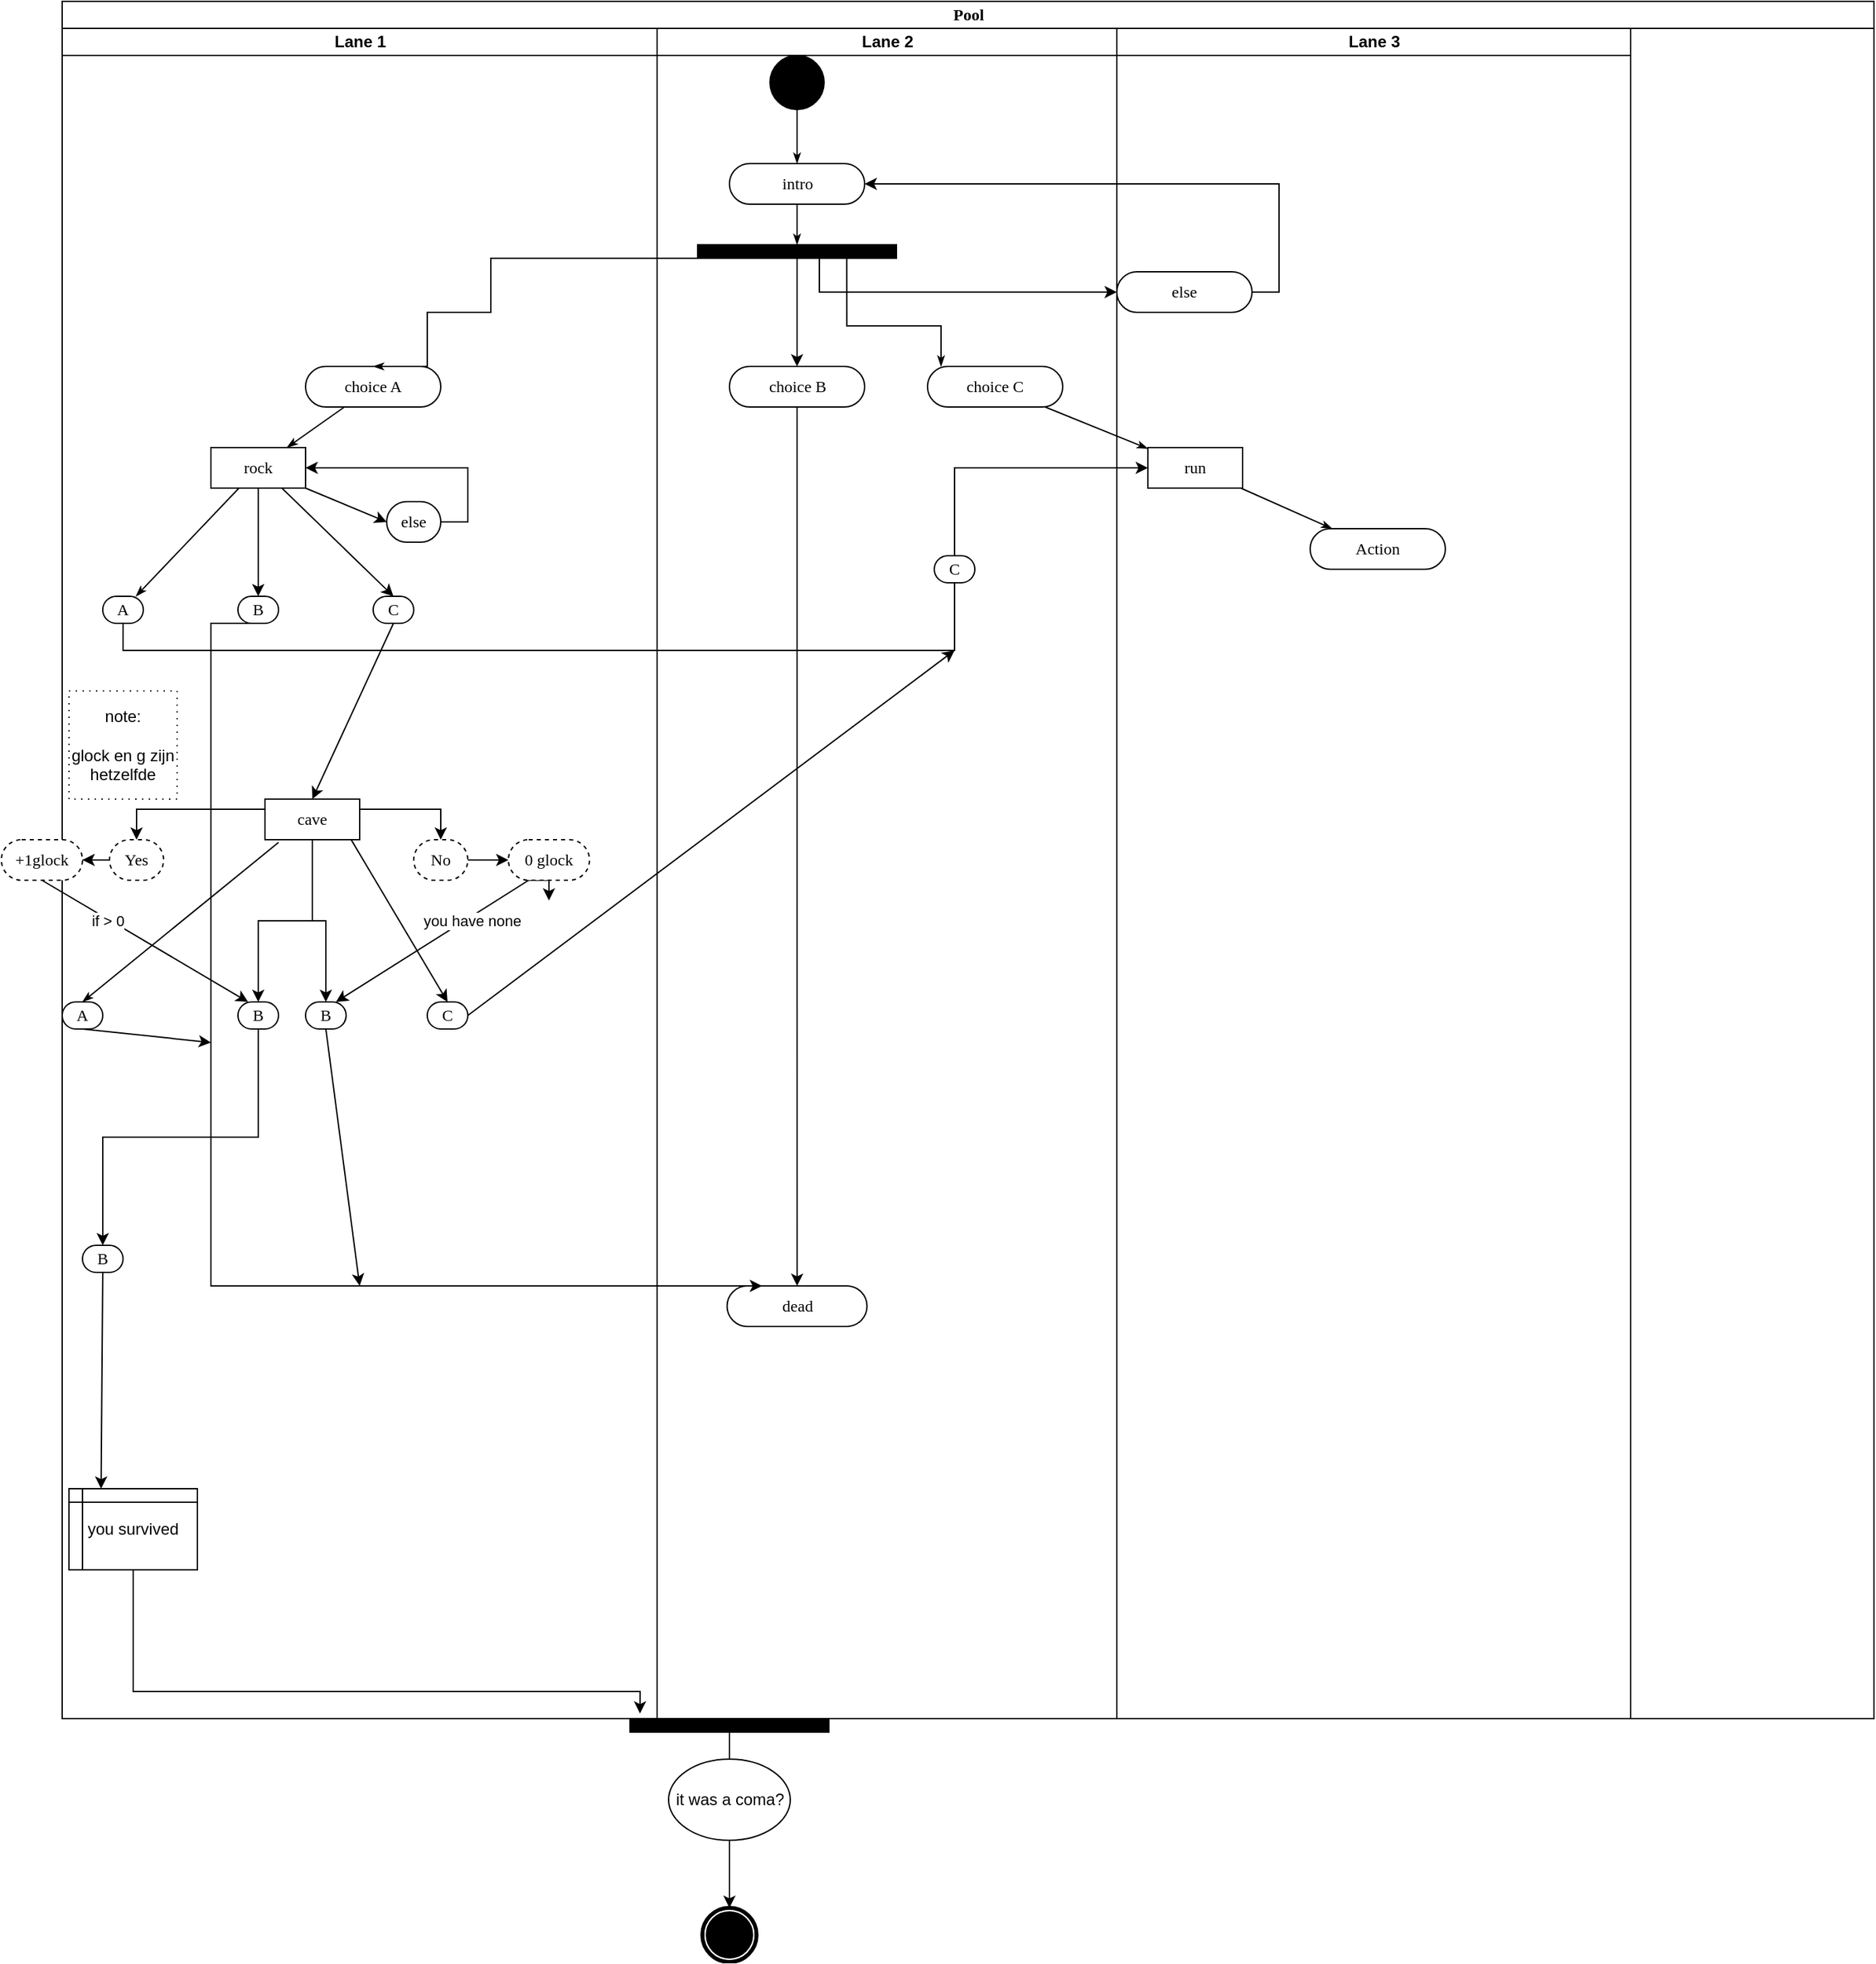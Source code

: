 <mxfile version="20.5.1" type="github">
  <diagram name="Page-1" id="0783ab3e-0a74-02c8-0abd-f7b4e66b4bec">
    <mxGraphModel dx="1919" dy="783" grid="1" gridSize="10" guides="1" tooltips="1" connect="1" arrows="1" fold="1" page="1" pageScale="1" pageWidth="850" pageHeight="1100" background="none" math="0" shadow="0">
      <root>
        <mxCell id="0" />
        <mxCell id="1" parent="0" />
        <mxCell id="1c1d494c118603dd-1" value="Pool" style="swimlane;html=1;childLayout=stackLayout;startSize=20;rounded=0;shadow=0;comic=0;labelBackgroundColor=none;strokeWidth=1;fontFamily=Verdana;fontSize=12;align=center;" parent="1" vertex="1">
          <mxGeometry x="-500" y="20" width="1340" height="1270" as="geometry" />
        </mxCell>
        <mxCell id="1c1d494c118603dd-2" value="Lane 1" style="swimlane;html=1;startSize=20;" parent="1c1d494c118603dd-1" vertex="1">
          <mxGeometry y="20" width="440" height="1250" as="geometry" />
        </mxCell>
        <mxCell id="1c1d494c118603dd-7" value="A" style="rounded=1;whiteSpace=wrap;html=1;shadow=0;comic=0;labelBackgroundColor=none;strokeWidth=1;fontFamily=Verdana;fontSize=12;align=center;arcSize=50;" parent="1c1d494c118603dd-2" vertex="1">
          <mxGeometry x="30" y="420" width="30" height="20" as="geometry" />
        </mxCell>
        <mxCell id="1c1d494c118603dd-35" style="edgeStyle=none;rounded=0;html=1;labelBackgroundColor=none;startArrow=none;startFill=0;startSize=5;endArrow=classicThin;endFill=1;endSize=5;jettySize=auto;orthogonalLoop=1;strokeWidth=1;fontFamily=Verdana;fontSize=12" parent="1c1d494c118603dd-2" source="1c1d494c118603dd-10" target="1c1d494c118603dd-7" edge="1">
          <mxGeometry relative="1" as="geometry" />
        </mxCell>
        <mxCell id="5KNi4qouuiM3pBmb8lXh-45" style="edgeStyle=orthogonalEdgeStyle;rounded=0;orthogonalLoop=1;jettySize=auto;html=1;exitX=0.5;exitY=1;exitDx=0;exitDy=0;entryX=0.5;entryY=0;entryDx=0;entryDy=0;" edge="1" parent="1c1d494c118603dd-2" source="1c1d494c118603dd-10" target="5KNi4qouuiM3pBmb8lXh-16">
          <mxGeometry relative="1" as="geometry" />
        </mxCell>
        <mxCell id="1c1d494c118603dd-10" value="rock" style="rounded=0;whiteSpace=wrap;html=1;shadow=0;comic=0;labelBackgroundColor=none;strokeWidth=1;fontFamily=Verdana;fontSize=12;align=center;arcSize=50;" parent="1c1d494c118603dd-2" vertex="1">
          <mxGeometry x="110" y="310" width="70" height="30" as="geometry" />
        </mxCell>
        <mxCell id="1c1d494c118603dd-6" value="choice A" style="rounded=1;whiteSpace=wrap;html=1;shadow=0;comic=0;labelBackgroundColor=none;strokeWidth=1;fontFamily=Verdana;fontSize=12;align=center;arcSize=50;" parent="1c1d494c118603dd-2" vertex="1">
          <mxGeometry x="180" y="250" width="100" height="30" as="geometry" />
        </mxCell>
        <mxCell id="1c1d494c118603dd-34" style="edgeStyle=none;rounded=0;html=1;labelBackgroundColor=none;startArrow=none;startFill=0;startSize=5;endArrow=classicThin;endFill=1;endSize=5;jettySize=auto;orthogonalLoop=1;strokeWidth=1;fontFamily=Verdana;fontSize=12" parent="1c1d494c118603dd-2" source="1c1d494c118603dd-6" target="1c1d494c118603dd-10" edge="1">
          <mxGeometry relative="1" as="geometry" />
        </mxCell>
        <mxCell id="5KNi4qouuiM3pBmb8lXh-16" value="B" style="rounded=1;whiteSpace=wrap;html=1;shadow=0;comic=0;labelBackgroundColor=none;strokeWidth=1;fontFamily=Verdana;fontSize=12;align=center;arcSize=50;" vertex="1" parent="1c1d494c118603dd-2">
          <mxGeometry x="130" y="420" width="30" height="20" as="geometry" />
        </mxCell>
        <mxCell id="5KNi4qouuiM3pBmb8lXh-17" value="C" style="rounded=1;whiteSpace=wrap;html=1;shadow=0;comic=0;labelBackgroundColor=none;strokeWidth=1;fontFamily=Verdana;fontSize=12;align=center;arcSize=50;" vertex="1" parent="1c1d494c118603dd-2">
          <mxGeometry x="230" y="420" width="30" height="20" as="geometry" />
        </mxCell>
        <mxCell id="5KNi4qouuiM3pBmb8lXh-48" value="" style="endArrow=classic;html=1;rounded=0;exitX=0.75;exitY=1;exitDx=0;exitDy=0;entryX=0.5;entryY=0;entryDx=0;entryDy=0;" edge="1" parent="1c1d494c118603dd-2" source="1c1d494c118603dd-10" target="5KNi4qouuiM3pBmb8lXh-17">
          <mxGeometry width="50" height="50" relative="1" as="geometry">
            <mxPoint x="200" y="390" as="sourcePoint" />
            <mxPoint x="250" y="340" as="targetPoint" />
          </mxGeometry>
        </mxCell>
        <mxCell id="5KNi4qouuiM3pBmb8lXh-74" style="edgeStyle=orthogonalEdgeStyle;rounded=0;orthogonalLoop=1;jettySize=auto;html=1;exitX=1;exitY=0.25;exitDx=0;exitDy=0;entryX=0.5;entryY=0;entryDx=0;entryDy=0;" edge="1" parent="1c1d494c118603dd-2" source="5KNi4qouuiM3pBmb8lXh-51" target="5KNi4qouuiM3pBmb8lXh-61">
          <mxGeometry relative="1" as="geometry" />
        </mxCell>
        <mxCell id="5KNi4qouuiM3pBmb8lXh-75" style="edgeStyle=orthogonalEdgeStyle;rounded=0;orthogonalLoop=1;jettySize=auto;html=1;exitX=0;exitY=0.25;exitDx=0;exitDy=0;entryX=0.5;entryY=0;entryDx=0;entryDy=0;" edge="1" parent="1c1d494c118603dd-2" source="5KNi4qouuiM3pBmb8lXh-51" target="5KNi4qouuiM3pBmb8lXh-60">
          <mxGeometry relative="1" as="geometry" />
        </mxCell>
        <mxCell id="5KNi4qouuiM3pBmb8lXh-80" style="edgeStyle=orthogonalEdgeStyle;rounded=0;orthogonalLoop=1;jettySize=auto;html=1;exitX=0.5;exitY=1;exitDx=0;exitDy=0;entryX=0.5;entryY=0;entryDx=0;entryDy=0;" edge="1" parent="1c1d494c118603dd-2" source="5KNi4qouuiM3pBmb8lXh-51" target="5KNi4qouuiM3pBmb8lXh-77">
          <mxGeometry relative="1" as="geometry" />
        </mxCell>
        <mxCell id="5KNi4qouuiM3pBmb8lXh-97" style="edgeStyle=orthogonalEdgeStyle;rounded=0;orthogonalLoop=1;jettySize=auto;html=1;exitX=0.5;exitY=1;exitDx=0;exitDy=0;entryX=0.5;entryY=0;entryDx=0;entryDy=0;" edge="1" parent="1c1d494c118603dd-2" source="5KNi4qouuiM3pBmb8lXh-51" target="5KNi4qouuiM3pBmb8lXh-95">
          <mxGeometry relative="1" as="geometry" />
        </mxCell>
        <mxCell id="5KNi4qouuiM3pBmb8lXh-51" value="cave" style="rounded=0;whiteSpace=wrap;html=1;shadow=0;comic=0;labelBackgroundColor=none;strokeWidth=1;fontFamily=Verdana;fontSize=12;align=center;arcSize=50;" vertex="1" parent="1c1d494c118603dd-2">
          <mxGeometry x="150" y="570" width="70" height="30" as="geometry" />
        </mxCell>
        <mxCell id="5KNi4qouuiM3pBmb8lXh-58" style="edgeStyle=orthogonalEdgeStyle;rounded=0;orthogonalLoop=1;jettySize=auto;html=1;exitX=1;exitY=0.5;exitDx=0;exitDy=0;entryX=1;entryY=0.5;entryDx=0;entryDy=0;" edge="1" parent="1c1d494c118603dd-2" source="5KNi4qouuiM3pBmb8lXh-53" target="1c1d494c118603dd-10">
          <mxGeometry relative="1" as="geometry" />
        </mxCell>
        <mxCell id="5KNi4qouuiM3pBmb8lXh-53" value="else" style="rounded=1;whiteSpace=wrap;html=1;shadow=0;comic=0;labelBackgroundColor=none;strokeWidth=1;fontFamily=Verdana;fontSize=12;align=center;arcSize=50;" vertex="1" parent="1c1d494c118603dd-2">
          <mxGeometry x="240" y="350" width="40" height="30" as="geometry" />
        </mxCell>
        <mxCell id="5KNi4qouuiM3pBmb8lXh-57" value="" style="endArrow=classic;html=1;rounded=0;exitX=1;exitY=1;exitDx=0;exitDy=0;entryX=0;entryY=0.5;entryDx=0;entryDy=0;" edge="1" parent="1c1d494c118603dd-2" source="1c1d494c118603dd-10" target="5KNi4qouuiM3pBmb8lXh-53">
          <mxGeometry width="50" height="50" relative="1" as="geometry">
            <mxPoint x="400" y="490" as="sourcePoint" />
            <mxPoint x="450" y="440" as="targetPoint" />
          </mxGeometry>
        </mxCell>
        <mxCell id="5KNi4qouuiM3pBmb8lXh-69" style="edgeStyle=orthogonalEdgeStyle;rounded=0;orthogonalLoop=1;jettySize=auto;html=1;" edge="1" parent="1c1d494c118603dd-2" source="5KNi4qouuiM3pBmb8lXh-60" target="5KNi4qouuiM3pBmb8lXh-68">
          <mxGeometry relative="1" as="geometry" />
        </mxCell>
        <mxCell id="5KNi4qouuiM3pBmb8lXh-60" value="Yes" style="rounded=1;whiteSpace=wrap;html=1;shadow=0;comic=0;labelBackgroundColor=none;strokeWidth=1;fontFamily=Verdana;fontSize=12;align=center;arcSize=50;fillStyle=auto;dashed=1;" vertex="1" parent="1c1d494c118603dd-2">
          <mxGeometry x="35" y="600" width="40" height="30" as="geometry" />
        </mxCell>
        <mxCell id="5KNi4qouuiM3pBmb8lXh-71" value="" style="edgeStyle=orthogonalEdgeStyle;rounded=0;orthogonalLoop=1;jettySize=auto;html=1;" edge="1" parent="1c1d494c118603dd-2" source="5KNi4qouuiM3pBmb8lXh-61" target="5KNi4qouuiM3pBmb8lXh-70">
          <mxGeometry relative="1" as="geometry" />
        </mxCell>
        <mxCell id="5KNi4qouuiM3pBmb8lXh-61" value="No" style="rounded=1;whiteSpace=wrap;html=1;shadow=0;comic=0;labelBackgroundColor=none;strokeWidth=1;fontFamily=Verdana;fontSize=12;align=center;arcSize=50;dashed=1;" vertex="1" parent="1c1d494c118603dd-2">
          <mxGeometry x="260" y="600" width="40" height="30" as="geometry" />
        </mxCell>
        <mxCell id="5KNi4qouuiM3pBmb8lXh-67" value="" style="endArrow=classic;html=1;rounded=0;entryX=0.5;entryY=0;entryDx=0;entryDy=0;exitX=0.5;exitY=1;exitDx=0;exitDy=0;" edge="1" parent="1c1d494c118603dd-2" source="5KNi4qouuiM3pBmb8lXh-17" target="5KNi4qouuiM3pBmb8lXh-51">
          <mxGeometry width="50" height="50" relative="1" as="geometry">
            <mxPoint x="230" y="520" as="sourcePoint" />
            <mxPoint x="280" y="470" as="targetPoint" />
          </mxGeometry>
        </mxCell>
        <mxCell id="5KNi4qouuiM3pBmb8lXh-68" value="+1glock" style="rounded=1;whiteSpace=wrap;html=1;shadow=0;comic=0;labelBackgroundColor=none;strokeWidth=1;fontFamily=Verdana;fontSize=12;align=center;arcSize=50;fillStyle=auto;dashed=1;" vertex="1" parent="1c1d494c118603dd-2">
          <mxGeometry x="-45" y="600" width="60" height="30" as="geometry" />
        </mxCell>
        <mxCell id="5KNi4qouuiM3pBmb8lXh-94" style="edgeStyle=orthogonalEdgeStyle;rounded=0;orthogonalLoop=1;jettySize=auto;html=1;exitX=0.25;exitY=1;exitDx=0;exitDy=0;" edge="1" parent="1c1d494c118603dd-2" source="5KNi4qouuiM3pBmb8lXh-70">
          <mxGeometry relative="1" as="geometry">
            <mxPoint x="360" y="645" as="targetPoint" />
          </mxGeometry>
        </mxCell>
        <mxCell id="5KNi4qouuiM3pBmb8lXh-70" value="0 glock" style="rounded=1;whiteSpace=wrap;html=1;shadow=0;comic=0;labelBackgroundColor=none;strokeWidth=1;fontFamily=Verdana;fontSize=12;align=center;arcSize=50;dashed=1;" vertex="1" parent="1c1d494c118603dd-2">
          <mxGeometry x="330" y="600" width="60" height="30" as="geometry" />
        </mxCell>
        <mxCell id="5KNi4qouuiM3pBmb8lXh-76" value="A" style="rounded=1;whiteSpace=wrap;html=1;shadow=0;comic=0;labelBackgroundColor=none;strokeWidth=1;fontFamily=Verdana;fontSize=12;align=center;arcSize=50;" vertex="1" parent="1c1d494c118603dd-2">
          <mxGeometry y="720" width="30" height="20" as="geometry" />
        </mxCell>
        <mxCell id="5KNi4qouuiM3pBmb8lXh-104" style="edgeStyle=orthogonalEdgeStyle;rounded=0;orthogonalLoop=1;jettySize=auto;html=1;exitX=0.5;exitY=1;exitDx=0;exitDy=0;" edge="1" parent="1c1d494c118603dd-2" source="5KNi4qouuiM3pBmb8lXh-77" target="5KNi4qouuiM3pBmb8lXh-103">
          <mxGeometry relative="1" as="geometry" />
        </mxCell>
        <mxCell id="5KNi4qouuiM3pBmb8lXh-77" value="B" style="rounded=1;whiteSpace=wrap;html=1;shadow=0;comic=0;labelBackgroundColor=none;strokeWidth=1;fontFamily=Verdana;fontSize=12;align=center;arcSize=50;" vertex="1" parent="1c1d494c118603dd-2">
          <mxGeometry x="130" y="720" width="30" height="20" as="geometry" />
        </mxCell>
        <mxCell id="5KNi4qouuiM3pBmb8lXh-78" value="C" style="rounded=1;whiteSpace=wrap;html=1;shadow=0;comic=0;labelBackgroundColor=none;strokeWidth=1;fontFamily=Verdana;fontSize=12;align=center;arcSize=50;" vertex="1" parent="1c1d494c118603dd-2">
          <mxGeometry x="270" y="720" width="30" height="20" as="geometry" />
        </mxCell>
        <mxCell id="5KNi4qouuiM3pBmb8lXh-79" style="edgeStyle=none;rounded=0;html=1;labelBackgroundColor=none;startArrow=none;startFill=0;startSize=5;endArrow=classicThin;endFill=1;endSize=5;jettySize=auto;orthogonalLoop=1;strokeWidth=1;fontFamily=Verdana;fontSize=12;exitX=0.143;exitY=1.068;exitDx=0;exitDy=0;exitPerimeter=0;entryX=0.5;entryY=0;entryDx=0;entryDy=0;" edge="1" parent="1c1d494c118603dd-2" source="5KNi4qouuiM3pBmb8lXh-51" target="5KNi4qouuiM3pBmb8lXh-76">
          <mxGeometry relative="1" as="geometry">
            <mxPoint x="151.194" y="610" as="sourcePoint" />
            <mxPoint x="75.004" y="690" as="targetPoint" />
          </mxGeometry>
        </mxCell>
        <mxCell id="5KNi4qouuiM3pBmb8lXh-82" value="" style="endArrow=classic;html=1;rounded=0;exitX=0.91;exitY=0.998;exitDx=0;exitDy=0;entryX=0.5;entryY=0;entryDx=0;entryDy=0;exitPerimeter=0;" edge="1" parent="1c1d494c118603dd-2" source="5KNi4qouuiM3pBmb8lXh-51" target="5KNi4qouuiM3pBmb8lXh-78">
          <mxGeometry width="50" height="50" relative="1" as="geometry">
            <mxPoint x="203.75" y="600" as="sourcePoint" />
            <mxPoint x="286.25" y="680" as="targetPoint" />
          </mxGeometry>
        </mxCell>
        <mxCell id="5KNi4qouuiM3pBmb8lXh-85" value="note:&lt;br&gt;&lt;br&gt;glock en g zijn hetzelfde" style="whiteSpace=wrap;html=1;aspect=fixed;dashed=1;fillStyle=auto;dashPattern=1 4;" vertex="1" parent="1c1d494c118603dd-2">
          <mxGeometry x="5" y="490" width="80" height="80" as="geometry" />
        </mxCell>
        <mxCell id="5KNi4qouuiM3pBmb8lXh-90" value="" style="endArrow=classic;html=1;rounded=0;exitX=0.5;exitY=1;exitDx=0;exitDy=0;" edge="1" parent="1c1d494c118603dd-2" source="5KNi4qouuiM3pBmb8lXh-76">
          <mxGeometry width="50" height="50" relative="1" as="geometry">
            <mxPoint x="70" y="790" as="sourcePoint" />
            <mxPoint x="110" y="750" as="targetPoint" />
          </mxGeometry>
        </mxCell>
        <mxCell id="5KNi4qouuiM3pBmb8lXh-91" value="&amp;nbsp;if &amp;gt; 0" style="endArrow=classic;html=1;rounded=0;exitX=0.5;exitY=1;exitDx=0;exitDy=0;entryX=0.25;entryY=0;entryDx=0;entryDy=0;" edge="1" parent="1c1d494c118603dd-2" source="5KNi4qouuiM3pBmb8lXh-68" target="5KNi4qouuiM3pBmb8lXh-77">
          <mxGeometry x="-0.366" y="-2" width="50" height="50" relative="1" as="geometry">
            <mxPoint x="-70" y="760" as="sourcePoint" />
            <mxPoint x="-20" y="710" as="targetPoint" />
            <mxPoint as="offset" />
          </mxGeometry>
        </mxCell>
        <mxCell id="5KNi4qouuiM3pBmb8lXh-95" value="B" style="rounded=1;whiteSpace=wrap;html=1;shadow=0;comic=0;labelBackgroundColor=none;strokeWidth=1;fontFamily=Verdana;fontSize=12;align=center;arcSize=50;" vertex="1" parent="1c1d494c118603dd-2">
          <mxGeometry x="180" y="720" width="30" height="20" as="geometry" />
        </mxCell>
        <mxCell id="5KNi4qouuiM3pBmb8lXh-100" value="" style="endArrow=classic;html=1;rounded=0;exitX=0.25;exitY=1;exitDx=0;exitDy=0;entryX=0.75;entryY=0;entryDx=0;entryDy=0;" edge="1" parent="1c1d494c118603dd-2" source="5KNi4qouuiM3pBmb8lXh-70" target="5KNi4qouuiM3pBmb8lXh-95">
          <mxGeometry width="50" height="50" relative="1" as="geometry">
            <mxPoint x="260" y="700" as="sourcePoint" />
            <mxPoint x="310" y="650" as="targetPoint" />
          </mxGeometry>
        </mxCell>
        <mxCell id="5KNi4qouuiM3pBmb8lXh-101" value="you have none" style="edgeLabel;html=1;align=center;verticalAlign=middle;resizable=0;points=[];" vertex="1" connectable="0" parent="5KNi4qouuiM3pBmb8lXh-100">
          <mxGeometry x="-0.257" y="-2" relative="1" as="geometry">
            <mxPoint x="12" y="-2" as="offset" />
          </mxGeometry>
        </mxCell>
        <mxCell id="5KNi4qouuiM3pBmb8lXh-102" value="" style="endArrow=classic;html=1;rounded=0;exitX=0.5;exitY=1;exitDx=0;exitDy=0;" edge="1" parent="1c1d494c118603dd-2" source="5KNi4qouuiM3pBmb8lXh-95">
          <mxGeometry width="50" height="50" relative="1" as="geometry">
            <mxPoint x="190" y="840" as="sourcePoint" />
            <mxPoint x="220" y="930" as="targetPoint" />
          </mxGeometry>
        </mxCell>
        <mxCell id="5KNi4qouuiM3pBmb8lXh-103" value="B" style="rounded=1;whiteSpace=wrap;html=1;shadow=0;comic=0;labelBackgroundColor=none;strokeWidth=1;fontFamily=Verdana;fontSize=12;align=center;arcSize=50;fillStyle=auto;" vertex="1" parent="1c1d494c118603dd-2">
          <mxGeometry x="15" y="900" width="30" height="20" as="geometry" />
        </mxCell>
        <mxCell id="5KNi4qouuiM3pBmb8lXh-111" value="you survived" style="shape=internalStorage;whiteSpace=wrap;html=1;backgroundOutline=1;fillStyle=auto;dx=10;dy=10;" vertex="1" parent="1c1d494c118603dd-2">
          <mxGeometry x="5" y="1080" width="95" height="60" as="geometry" />
        </mxCell>
        <mxCell id="5KNi4qouuiM3pBmb8lXh-116" value="" style="endArrow=classic;html=1;rounded=0;entryX=0.25;entryY=0;entryDx=0;entryDy=0;exitX=0.5;exitY=1;exitDx=0;exitDy=0;" edge="1" parent="1c1d494c118603dd-2" source="5KNi4qouuiM3pBmb8lXh-103" target="5KNi4qouuiM3pBmb8lXh-111">
          <mxGeometry width="50" height="50" relative="1" as="geometry">
            <mxPoint x="100" y="1070" as="sourcePoint" />
            <mxPoint x="150" y="1020" as="targetPoint" />
          </mxGeometry>
        </mxCell>
        <mxCell id="1c1d494c118603dd-3" value="Lane 2" style="swimlane;html=1;startSize=20;" parent="1c1d494c118603dd-1" vertex="1">
          <mxGeometry x="440" y="20" width="340" height="1250" as="geometry" />
        </mxCell>
        <mxCell id="5KNi4qouuiM3pBmb8lXh-3" style="edgeStyle=orthogonalEdgeStyle;rounded=0;orthogonalLoop=1;jettySize=auto;html=1;exitX=0.5;exitY=0;exitDx=0;exitDy=0;entryX=0.5;entryY=0;entryDx=0;entryDy=0;" edge="1" parent="1c1d494c118603dd-3" source="60571a20871a0731-3" target="5KNi4qouuiM3pBmb8lXh-2">
          <mxGeometry relative="1" as="geometry">
            <Array as="points">
              <mxPoint x="104" y="180" />
              <mxPoint x="104" y="180" />
            </Array>
          </mxGeometry>
        </mxCell>
        <mxCell id="60571a20871a0731-3" value="" style="whiteSpace=wrap;html=1;rounded=0;shadow=0;comic=0;labelBackgroundColor=none;strokeWidth=1;fillColor=#000000;fontFamily=Verdana;fontSize=12;align=center;rotation=0;" parent="1c1d494c118603dd-3" vertex="1">
          <mxGeometry x="30" y="160" width="147" height="10" as="geometry" />
        </mxCell>
        <mxCell id="1c1d494c118603dd-5" value="choice C" style="rounded=1;whiteSpace=wrap;html=1;shadow=0;comic=0;labelBackgroundColor=none;strokeWidth=1;fontFamily=Verdana;fontSize=12;align=center;arcSize=50;" parent="1c1d494c118603dd-3" vertex="1">
          <mxGeometry x="200" y="250" width="100" height="30" as="geometry" />
        </mxCell>
        <mxCell id="1c1d494c118603dd-29" style="edgeStyle=orthogonalEdgeStyle;rounded=0;html=1;exitX=0.75;exitY=1;labelBackgroundColor=none;startArrow=none;startFill=0;startSize=5;endArrow=classicThin;endFill=1;endSize=5;jettySize=auto;orthogonalLoop=1;strokeWidth=1;fontFamily=Verdana;fontSize=12" parent="1c1d494c118603dd-3" source="60571a20871a0731-3" target="1c1d494c118603dd-5" edge="1">
          <mxGeometry relative="1" as="geometry">
            <Array as="points">
              <mxPoint x="140" y="220" />
              <mxPoint x="210" y="220" />
            </Array>
          </mxGeometry>
        </mxCell>
        <mxCell id="5KNi4qouuiM3pBmb8lXh-6" value="" style="edgeStyle=orthogonalEdgeStyle;rounded=0;orthogonalLoop=1;jettySize=auto;html=1;" edge="1" parent="1c1d494c118603dd-3" source="5KNi4qouuiM3pBmb8lXh-2" target="5KNi4qouuiM3pBmb8lXh-4">
          <mxGeometry relative="1" as="geometry" />
        </mxCell>
        <mxCell id="5KNi4qouuiM3pBmb8lXh-2" value="choice B" style="rounded=1;whiteSpace=wrap;html=1;shadow=0;comic=0;labelBackgroundColor=none;strokeWidth=1;fontFamily=Verdana;fontSize=12;align=center;arcSize=50;" vertex="1" parent="1c1d494c118603dd-3">
          <mxGeometry x="53.5" y="250" width="100" height="30" as="geometry" />
        </mxCell>
        <mxCell id="60571a20871a0731-4" value="" style="ellipse;whiteSpace=wrap;html=1;rounded=0;shadow=0;comic=0;labelBackgroundColor=none;strokeWidth=1;fillColor=#000000;fontFamily=Verdana;fontSize=12;align=center;" parent="1c1d494c118603dd-3" vertex="1">
          <mxGeometry x="83.5" y="20" width="40" height="40" as="geometry" />
        </mxCell>
        <mxCell id="60571a20871a0731-8" value="intro" style="rounded=1;whiteSpace=wrap;html=1;shadow=0;comic=0;labelBackgroundColor=none;strokeWidth=1;fontFamily=Verdana;fontSize=12;align=center;arcSize=50;" parent="1c1d494c118603dd-3" vertex="1">
          <mxGeometry x="53.5" y="100" width="100" height="30" as="geometry" />
        </mxCell>
        <mxCell id="1c1d494c118603dd-28" style="edgeStyle=orthogonalEdgeStyle;rounded=0;html=1;entryX=0.5;entryY=0;labelBackgroundColor=none;startArrow=none;startFill=0;startSize=5;endArrow=classicThin;endFill=1;endSize=5;jettySize=auto;orthogonalLoop=1;strokeWidth=1;fontFamily=Verdana;fontSize=12" parent="1c1d494c118603dd-3" source="60571a20871a0731-8" target="60571a20871a0731-3" edge="1">
          <mxGeometry relative="1" as="geometry">
            <Array as="points">
              <mxPoint x="104" y="125" />
            </Array>
          </mxGeometry>
        </mxCell>
        <mxCell id="1c1d494c118603dd-27" style="edgeStyle=orthogonalEdgeStyle;rounded=0;html=1;labelBackgroundColor=none;startArrow=none;startFill=0;startSize=5;endArrow=classicThin;endFill=1;endSize=5;jettySize=auto;orthogonalLoop=1;strokeWidth=1;fontFamily=Verdana;fontSize=12" parent="1c1d494c118603dd-3" source="60571a20871a0731-4" target="60571a20871a0731-8" edge="1">
          <mxGeometry relative="1" as="geometry" />
        </mxCell>
        <mxCell id="5KNi4qouuiM3pBmb8lXh-4" value="dead" style="whiteSpace=wrap;html=1;fontFamily=Verdana;rounded=1;shadow=0;comic=0;labelBackgroundColor=none;strokeWidth=1;arcSize=50;" vertex="1" parent="1c1d494c118603dd-3">
          <mxGeometry x="51.75" y="930" width="103.5" height="30" as="geometry" />
        </mxCell>
        <mxCell id="5KNi4qouuiM3pBmb8lXh-119" value="" style="endArrow=classic;html=1;rounded=0;exitX=1;exitY=0.5;exitDx=0;exitDy=0;" edge="1" parent="1c1d494c118603dd-3" source="5KNi4qouuiM3pBmb8lXh-78">
          <mxGeometry width="50" height="50" relative="1" as="geometry">
            <mxPoint x="50" y="660" as="sourcePoint" />
            <mxPoint x="220" y="460" as="targetPoint" />
          </mxGeometry>
        </mxCell>
        <mxCell id="1c1d494c118603dd-4" value="Lane 3" style="swimlane;html=1;startSize=20;" parent="1c1d494c118603dd-1" vertex="1">
          <mxGeometry x="780" y="20" width="380" height="1250" as="geometry" />
        </mxCell>
        <mxCell id="1c1d494c118603dd-8" value="Action" style="rounded=1;whiteSpace=wrap;html=1;shadow=0;comic=0;labelBackgroundColor=none;strokeWidth=1;fontFamily=Verdana;fontSize=12;align=center;arcSize=50;" parent="1c1d494c118603dd-4" vertex="1">
          <mxGeometry x="143" y="370" width="100" height="30" as="geometry" />
        </mxCell>
        <mxCell id="1c1d494c118603dd-37" style="edgeStyle=none;rounded=0;html=1;labelBackgroundColor=none;startArrow=none;startFill=0;startSize=5;endArrow=classicThin;endFill=1;endSize=5;jettySize=auto;orthogonalLoop=1;strokeWidth=1;fontFamily=Verdana;fontSize=12" parent="1c1d494c118603dd-4" source="1c1d494c118603dd-9" target="1c1d494c118603dd-8" edge="1">
          <mxGeometry relative="1" as="geometry" />
        </mxCell>
        <mxCell id="1c1d494c118603dd-9" value="run" style="rounded=0;whiteSpace=wrap;html=1;shadow=0;comic=0;labelBackgroundColor=none;strokeWidth=1;fontFamily=Verdana;fontSize=12;align=center;arcSize=50;" parent="1c1d494c118603dd-4" vertex="1">
          <mxGeometry x="23" y="310" width="70" height="30" as="geometry" />
        </mxCell>
        <mxCell id="5KNi4qouuiM3pBmb8lXh-13" value="else" style="rounded=1;whiteSpace=wrap;html=1;shadow=0;comic=0;labelBackgroundColor=none;strokeWidth=1;fontFamily=Verdana;fontSize=12;align=center;arcSize=50;" vertex="1" parent="1c1d494c118603dd-4">
          <mxGeometry y="180" width="100" height="30" as="geometry" />
        </mxCell>
        <mxCell id="1c1d494c118603dd-33" style="rounded=0;html=1;labelBackgroundColor=none;startArrow=none;startFill=0;startSize=5;endArrow=classicThin;endFill=1;endSize=5;jettySize=auto;orthogonalLoop=1;strokeWidth=1;fontFamily=Verdana;fontSize=12" parent="1c1d494c118603dd-1" source="1c1d494c118603dd-5" target="1c1d494c118603dd-9" edge="1">
          <mxGeometry relative="1" as="geometry" />
        </mxCell>
        <mxCell id="5KNi4qouuiM3pBmb8lXh-14" style="edgeStyle=orthogonalEdgeStyle;rounded=0;orthogonalLoop=1;jettySize=auto;html=1;exitX=1;exitY=0.75;exitDx=0;exitDy=0;entryX=0;entryY=0.5;entryDx=0;entryDy=0;" edge="1" parent="1c1d494c118603dd-1" source="60571a20871a0731-3" target="5KNi4qouuiM3pBmb8lXh-13">
          <mxGeometry relative="1" as="geometry">
            <Array as="points">
              <mxPoint x="560" y="188" />
              <mxPoint x="560" y="215" />
            </Array>
          </mxGeometry>
        </mxCell>
        <mxCell id="1c1d494c118603dd-30" style="edgeStyle=orthogonalEdgeStyle;rounded=0;html=1;exitX=0.25;exitY=1;entryX=0.5;entryY=0;labelBackgroundColor=none;startArrow=none;startFill=0;startSize=5;endArrow=classicThin;endFill=1;endSize=5;jettySize=auto;orthogonalLoop=1;strokeWidth=1;fontFamily=Verdana;fontSize=12" parent="1c1d494c118603dd-1" source="60571a20871a0731-3" target="1c1d494c118603dd-6" edge="1">
          <mxGeometry relative="1" as="geometry">
            <Array as="points">
              <mxPoint x="317" y="190" />
              <mxPoint x="317" y="230" />
              <mxPoint x="270" y="230" />
              <mxPoint x="270" y="270" />
            </Array>
          </mxGeometry>
        </mxCell>
        <mxCell id="5KNi4qouuiM3pBmb8lXh-15" style="edgeStyle=orthogonalEdgeStyle;rounded=0;orthogonalLoop=1;jettySize=auto;html=1;exitX=1;exitY=0.5;exitDx=0;exitDy=0;entryX=1;entryY=0.5;entryDx=0;entryDy=0;" edge="1" parent="1c1d494c118603dd-1" source="5KNi4qouuiM3pBmb8lXh-13" target="60571a20871a0731-8">
          <mxGeometry relative="1" as="geometry" />
        </mxCell>
        <mxCell id="5KNi4qouuiM3pBmb8lXh-49" style="edgeStyle=orthogonalEdgeStyle;rounded=0;orthogonalLoop=1;jettySize=auto;html=1;exitX=0.5;exitY=1;exitDx=0;exitDy=0;entryX=0;entryY=0.5;entryDx=0;entryDy=0;" edge="1" parent="1c1d494c118603dd-1" source="1c1d494c118603dd-7" target="1c1d494c118603dd-9">
          <mxGeometry relative="1" as="geometry">
            <Array as="points">
              <mxPoint x="45" y="480" />
              <mxPoint x="660" y="480" />
              <mxPoint x="660" y="345" />
            </Array>
          </mxGeometry>
        </mxCell>
        <mxCell id="5KNi4qouuiM3pBmb8lXh-50" style="edgeStyle=orthogonalEdgeStyle;rounded=0;orthogonalLoop=1;jettySize=auto;html=1;exitX=0.5;exitY=1;exitDx=0;exitDy=0;entryX=0.25;entryY=0;entryDx=0;entryDy=0;" edge="1" parent="1c1d494c118603dd-1" source="5KNi4qouuiM3pBmb8lXh-16" target="5KNi4qouuiM3pBmb8lXh-4">
          <mxGeometry relative="1" as="geometry">
            <Array as="points">
              <mxPoint x="110" y="460" />
              <mxPoint x="110" y="950" />
            </Array>
          </mxGeometry>
        </mxCell>
        <mxCell id="5KNi4qouuiM3pBmb8lXh-7" style="edgeStyle=orthogonalEdgeStyle;rounded=0;orthogonalLoop=1;jettySize=auto;html=1;exitX=0.5;exitY=1;exitDx=0;exitDy=0;startArrow=none;" edge="1" parent="1" source="5KNi4qouuiM3pBmb8lXh-114" target="60571a20871a0731-5">
          <mxGeometry relative="1" as="geometry" />
        </mxCell>
        <mxCell id="1c1d494c118603dd-12" value="" style="whiteSpace=wrap;html=1;rounded=0;shadow=0;comic=0;labelBackgroundColor=none;strokeWidth=1;fillColor=#000000;fontFamily=Verdana;fontSize=12;align=center;rotation=0;" parent="1" vertex="1">
          <mxGeometry x="-80" y="1290" width="147" height="10" as="geometry" />
        </mxCell>
        <mxCell id="60571a20871a0731-5" value="" style="shape=mxgraph.bpmn.shape;html=1;verticalLabelPosition=bottom;labelBackgroundColor=#ffffff;verticalAlign=top;perimeter=ellipsePerimeter;outline=end;symbol=terminate;rounded=0;shadow=0;comic=0;strokeWidth=1;fontFamily=Verdana;fontSize=12;align=center;" parent="1" vertex="1">
          <mxGeometry x="-26.5" y="1430" width="40" height="40" as="geometry" />
        </mxCell>
        <mxCell id="5KNi4qouuiM3pBmb8lXh-113" style="edgeStyle=orthogonalEdgeStyle;rounded=0;orthogonalLoop=1;jettySize=auto;html=1;exitX=0.5;exitY=1;exitDx=0;exitDy=0;entryX=0.05;entryY=-0.374;entryDx=0;entryDy=0;entryPerimeter=0;" edge="1" parent="1" source="5KNi4qouuiM3pBmb8lXh-111" target="1c1d494c118603dd-12">
          <mxGeometry relative="1" as="geometry">
            <Array as="points">
              <mxPoint x="-447" y="1270" />
              <mxPoint x="-73" y="1270" />
            </Array>
          </mxGeometry>
        </mxCell>
        <mxCell id="5KNi4qouuiM3pBmb8lXh-114" value="it was a coma?" style="ellipse;whiteSpace=wrap;html=1;fillStyle=auto;" vertex="1" parent="1">
          <mxGeometry x="-51.5" y="1320" width="90" height="60" as="geometry" />
        </mxCell>
        <mxCell id="5KNi4qouuiM3pBmb8lXh-115" value="" style="edgeStyle=orthogonalEdgeStyle;rounded=0;orthogonalLoop=1;jettySize=auto;html=1;exitX=0.5;exitY=1;exitDx=0;exitDy=0;endArrow=none;" edge="1" parent="1" source="1c1d494c118603dd-12" target="5KNi4qouuiM3pBmb8lXh-114">
          <mxGeometry relative="1" as="geometry">
            <mxPoint x="-6.5" y="1300" as="sourcePoint" />
            <mxPoint x="-6.5" y="1400" as="targetPoint" />
          </mxGeometry>
        </mxCell>
        <mxCell id="5KNi4qouuiM3pBmb8lXh-117" value="C" style="rounded=1;whiteSpace=wrap;html=1;shadow=0;comic=0;labelBackgroundColor=none;strokeWidth=1;fontFamily=Verdana;fontSize=12;align=center;arcSize=50;fillStyle=auto;" vertex="1" parent="1">
          <mxGeometry x="145" y="430" width="30" height="20" as="geometry" />
        </mxCell>
      </root>
    </mxGraphModel>
  </diagram>
</mxfile>
